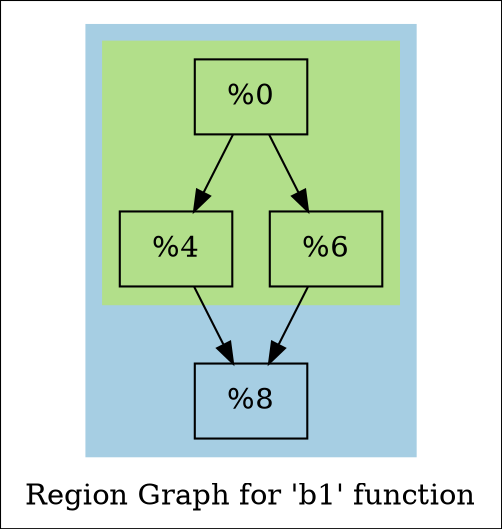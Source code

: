 digraph "Region Graph for 'b1' function" {
	label="Region Graph for 'b1' function";

	Node0x92ea10 [shape=record,label="{%0}"];
	Node0x92ea10 -> Node0x92fa30;
	Node0x92ea10 -> Node0x92cd10;
	Node0x92fa30 [shape=record,label="{%4}"];
	Node0x92fa30 -> Node0x92cc70;
	Node0x92cc70 [shape=record,label="{%8}"];
	Node0x92cd10 [shape=record,label="{%6}"];
	Node0x92cd10 -> Node0x92cc70;
	colorscheme = "paired12"
        subgraph cluster_0x931c40 {
          label = "";
          style = filled;
          color = 1
          subgraph cluster_0x9050f0 {
            label = "";
            style = filled;
            color = 3
            Node0x92ea10;
            Node0x92fa30;
            Node0x92cd10;
          }
          Node0x92cc70;
        }
}
